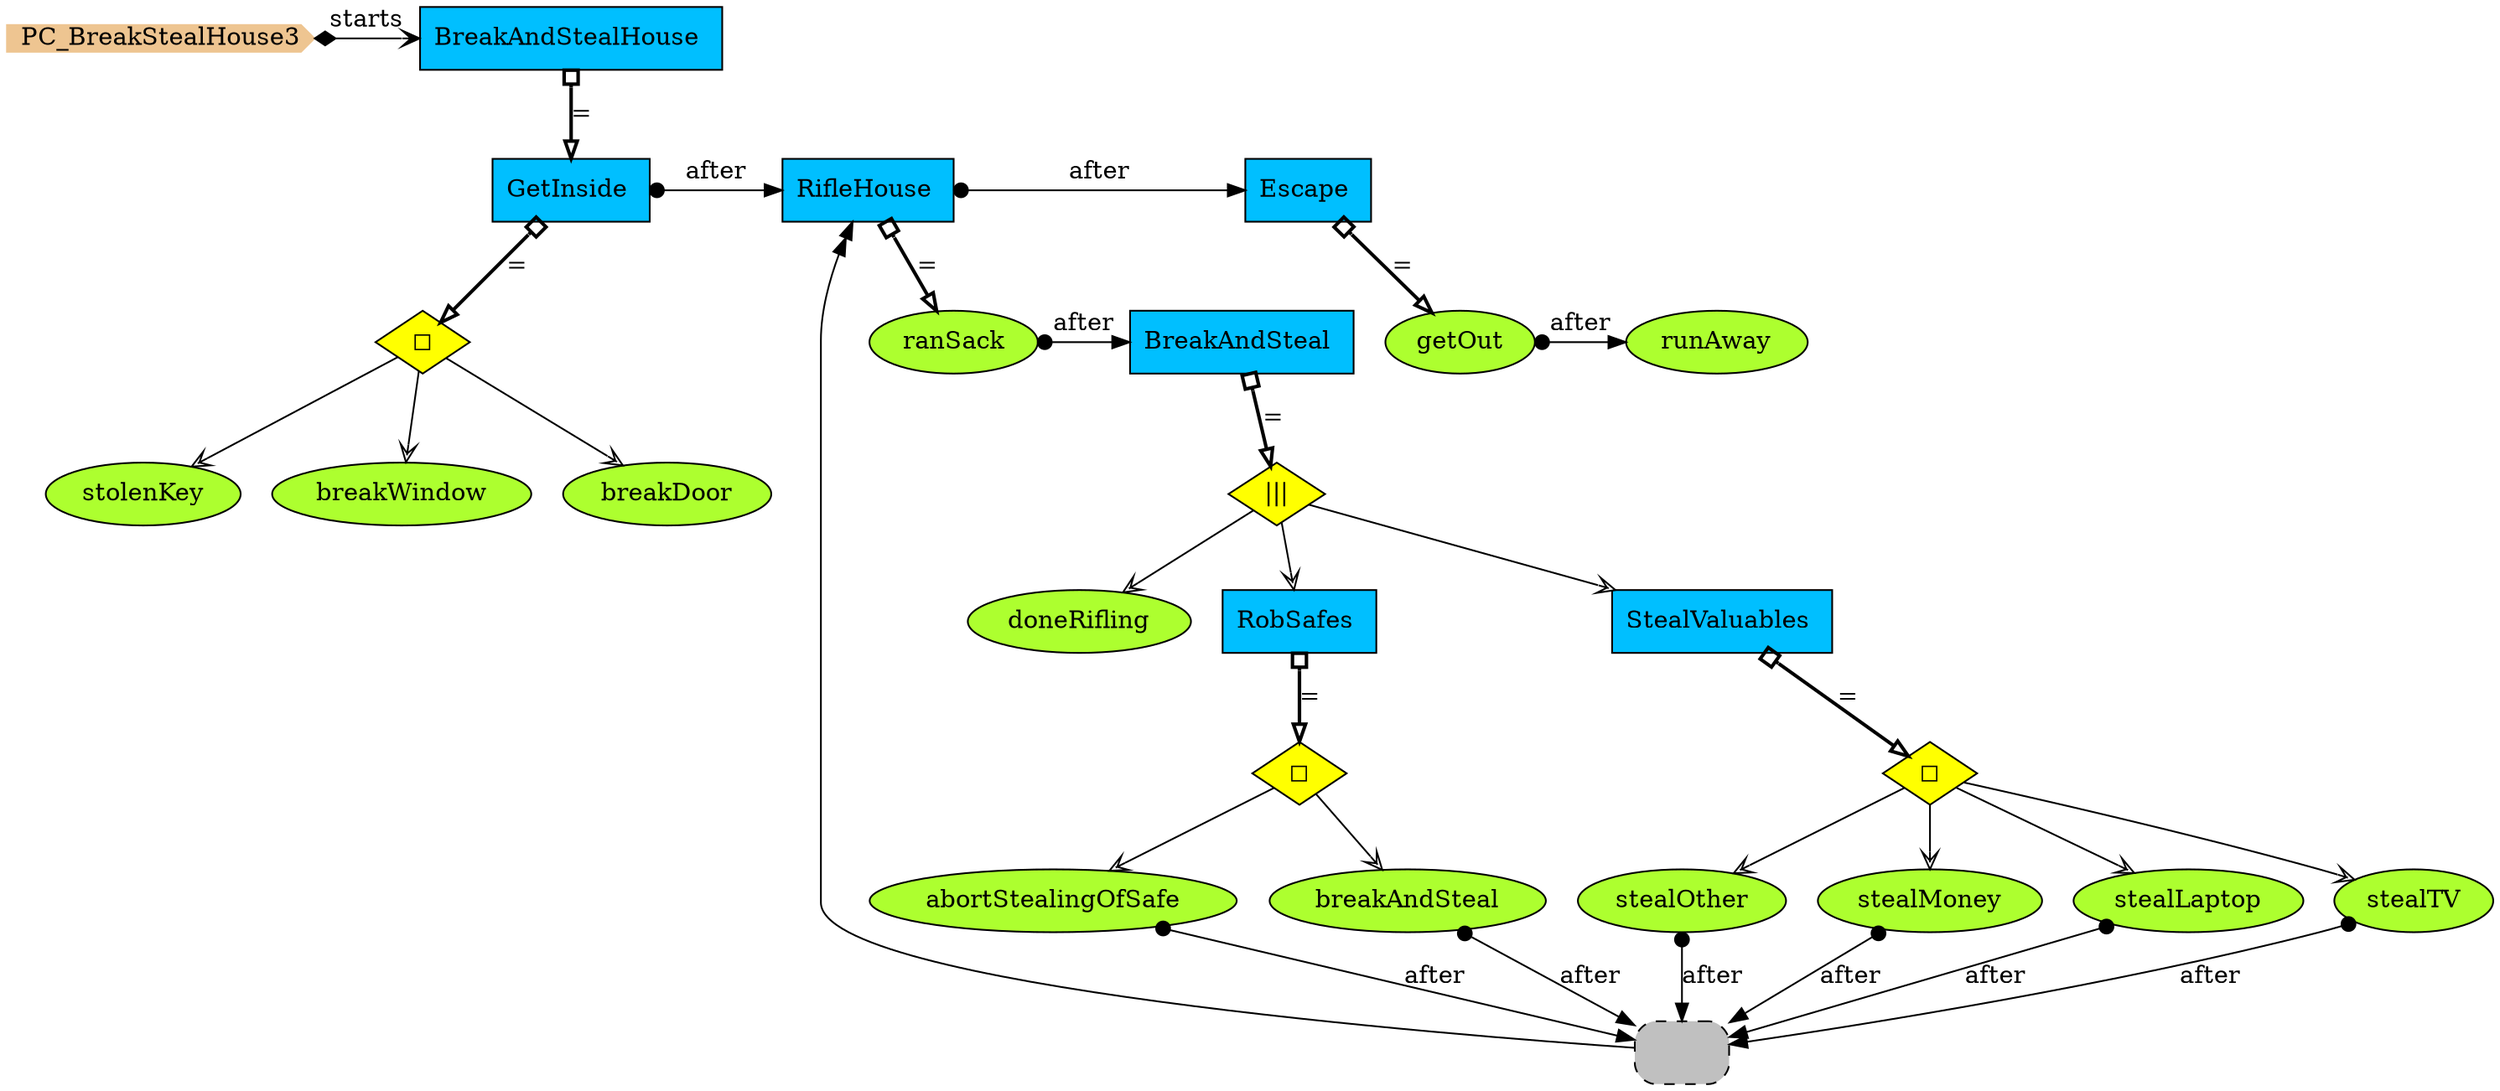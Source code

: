 digraph {
StartN_ [shape = cds,color=burlywood2,style=filled,height=.2,width=.2, label =PC_BreakStealHouse3];
runAway [shape=ellipse,fillcolor=greenyellow,style = filled,label="runAway"];
getOut [shape=ellipse,fillcolor=greenyellow,style = filled,label="getOut"];
Escape [shape=box,fillcolor=deepskyblue,style = filled,label="Escape "];
abortStealingOfSafe [shape=ellipse,fillcolor=greenyellow,style = filled,label="abortStealingOfSafe"];
breakAndSteal [shape=ellipse,fillcolor=greenyellow,style = filled,label="breakAndSteal"];
OpRobSafes [shape=diamond,fillcolor=yellow,style = filled,label="◻︎"];
RefRifleHouse [shape=rectangle,fillcolor=gray,style="rounded,filled,dashed",label=" "];
stealOther [shape=ellipse,fillcolor=greenyellow,style = filled,label="stealOther"];
stealMoney [shape=ellipse,fillcolor=greenyellow,style = filled,label="stealMoney"];
stealLaptop [shape=ellipse,fillcolor=greenyellow,style = filled,label="stealLaptop"];
stealTV [shape=ellipse,fillcolor=greenyellow,style = filled,label="stealTV"];
OpStealValuables [shape=diamond,fillcolor=yellow,style = filled,label="◻︎"];
doneRifling [shape=ellipse,fillcolor=greenyellow,style = filled,label="doneRifling"];
RobSafes [shape=box,fillcolor=deepskyblue,style = filled,label="RobSafes "];
StealValuables [shape=box,fillcolor=deepskyblue,style = filled,label="StealValuables "];
OpBreakAndSteal [shape=diamond,fillcolor=yellow,style = filled,label="|||"];
BreakAndSteal [shape=box,fillcolor=deepskyblue,style = filled,label="BreakAndSteal "];
ranSack [shape=ellipse,fillcolor=greenyellow,style = filled,label="ranSack"];
RifleHouse [shape=box,fillcolor=deepskyblue,style = filled,label="RifleHouse "];
stolenKey [shape=ellipse,fillcolor=greenyellow,style = filled,label="stolenKey"];
breakWindow [shape=ellipse,fillcolor=greenyellow,style = filled,label="breakWindow"];
breakDoor [shape=ellipse,fillcolor=greenyellow,style = filled,label="breakDoor"];
OpGetInside [shape=diamond,fillcolor=yellow,style = filled,label="◻︎"];
GetInside [shape=box,fillcolor=deepskyblue,style = filled,label="GetInside "];
BreakAndStealHouse [shape=box,fillcolor=deepskyblue,style = filled,label="BreakAndStealHouse "];

{rank=min;StartN_,BreakAndStealHouse}
{rank=same;GetInside,RifleHouse,Escape}
{rank=same;ranSack,BreakAndSteal}
{rank=same;RifleHouse,Escape}
{rank=same;getOut,runAway}

getOut->runAway[arrowtail=dot,dir=both,label="after"];
RifleHouse->Escape[arrowtail=dot,dir=both,label="after"];
abortStealingOfSafe->RefRifleHouse[arrowtail=dot,dir=both,label="after"];
breakAndSteal->RefRifleHouse[arrowtail=dot,dir=both,label="after"];
OpRobSafes->abortStealingOfSafe[arrowhead="vee",fillcolor=white];
OpRobSafes->breakAndSteal[arrowhead="vee",fillcolor=white];
RefRifleHouse->RifleHouse[arrowhead="normalnormal",label=" "];
stealOther->RefRifleHouse[arrowtail=dot,dir=both,label="after"];
stealMoney->RefRifleHouse[arrowtail=dot,dir=both,label="after"];
stealLaptop->RefRifleHouse[arrowtail=dot,dir=both,label="after"];
stealTV->RefRifleHouse[arrowtail=dot,dir=both,label="after"];
OpStealValuables->stealOther[arrowhead="vee",fillcolor=white];
OpStealValuables->stealMoney[arrowhead="vee",fillcolor=white];
OpStealValuables->stealLaptop[arrowhead="vee",fillcolor=white];
OpStealValuables->stealTV[arrowhead="vee",fillcolor=white];
OpBreakAndSteal->doneRifling[arrowhead="vee",fillcolor=white];
OpBreakAndSteal->RobSafes[arrowhead="vee",fillcolor=white];
OpBreakAndSteal->StealValuables[arrowhead="vee",fillcolor=white];
ranSack->BreakAndSteal[arrowtail=dot,dir=both,label="after"];
GetInside->RifleHouse[arrowtail=dot,dir=both,label="after"];
OpGetInside->stolenKey[arrowhead="vee",fillcolor=white];
OpGetInside->breakWindow[arrowhead="vee",fillcolor=white];
OpGetInside->breakDoor[arrowhead="vee",fillcolor=white];
StartN_->BreakAndStealHouse[arrowhead="open",arrowtail=diamond,dir=both,label="starts"];
Escape->getOut[arrowhead="onormal",dir=both,arrowtail=obox,penwidth=2,label="="];
RobSafes->OpRobSafes[arrowhead="onormal",dir=both,arrowtail=obox,penwidth=2,label="="];
StealValuables->OpStealValuables[arrowhead="onormal",dir=both,arrowtail=obox,penwidth=2,label="="];
BreakAndSteal->OpBreakAndSteal[arrowhead="onormal",dir=both,arrowtail=obox,penwidth=2,label="="];
RifleHouse->ranSack[arrowhead="onormal",dir=both,arrowtail=obox,penwidth=2,label="="];
GetInside->OpGetInside[arrowhead="onormal",dir=both,arrowtail=obox,penwidth=2,label="="];
BreakAndStealHouse->GetInside[arrowhead="onormal",dir=both,arrowtail=obox,penwidth=2,label="="];
}